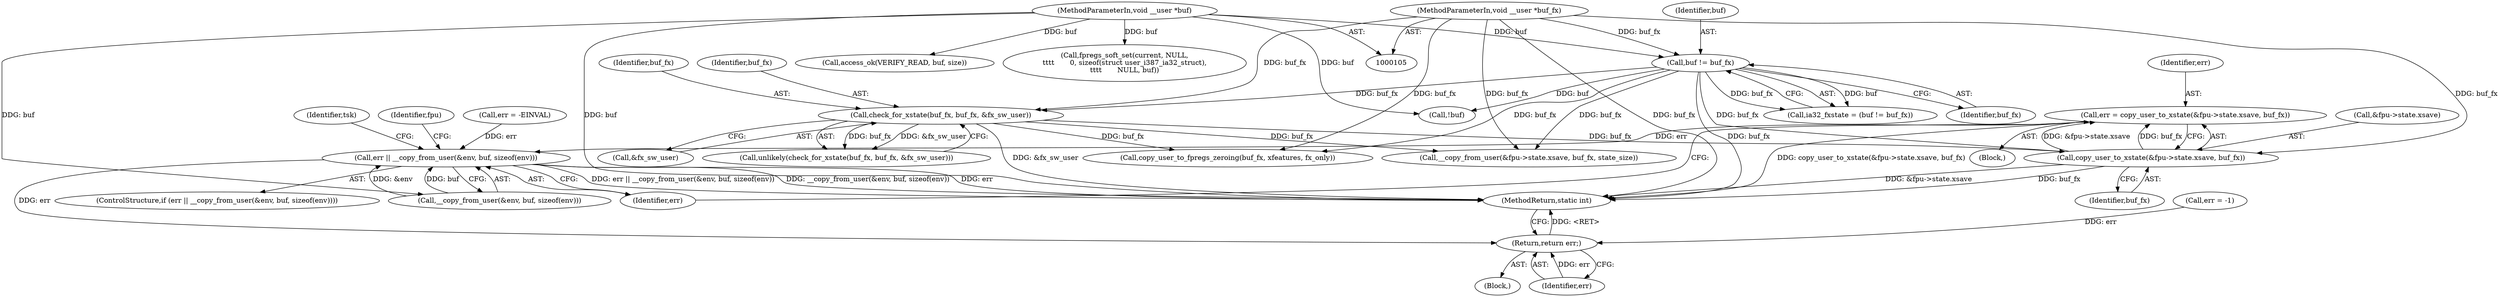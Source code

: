 digraph "0_linux_814fb7bb7db5433757d76f4c4502c96fc53b0b5e_0@API" {
"1000237" [label="(Call,err = copy_user_to_xstate(&fpu->state.xsave, buf_fx))"];
"1000239" [label="(Call,copy_user_to_xstate(&fpu->state.xsave, buf_fx))"];
"1000188" [label="(Call,check_for_xstate(buf_fx, buf_fx, &fx_sw_user))"];
"1000113" [label="(Call,buf != buf_fx)"];
"1000106" [label="(MethodParameterIn,void __user *buf)"];
"1000107" [label="(MethodParameterIn,void __user *buf_fx)"];
"1000265" [label="(Call,err || __copy_from_user(&env, buf, sizeof(env)))"];
"1000302" [label="(Return,return err;)"];
"1000251" [label="(Call,__copy_from_user(&fpu->state.xsave, buf_fx, state_size))"];
"1000240" [label="(Call,&fpu->state.xsave)"];
"1000246" [label="(Identifier,buf_fx)"];
"1000217" [label="(Block,)"];
"1000288" [label="(Identifier,tsk)"];
"1000158" [label="(Call,access_ok(VERIFY_READ, buf, size))"];
"1000302" [label="(Return,return err;)"];
"1000191" [label="(Call,&fx_sw_user)"];
"1000111" [label="(Call,ia32_fxstate = (buf != buf_fx))"];
"1000187" [label="(Call,unlikely(check_for_xstate(buf_fx, buf_fx, &fx_sw_user)))"];
"1000115" [label="(Identifier,buf_fx)"];
"1000265" [label="(Call,err || __copy_from_user(&env, buf, sizeof(env)))"];
"1000320" [label="(MethodReturn,static int)"];
"1000303" [label="(Identifier,err)"];
"1000277" [label="(Identifier,fpu)"];
"1000266" [label="(Identifier,err)"];
"1000189" [label="(Identifier,buf_fx)"];
"1000107" [label="(MethodParameterIn,void __user *buf_fx)"];
"1000236" [label="(Block,)"];
"1000188" [label="(Call,check_for_xstate(buf_fx, buf_fx, &fx_sw_user))"];
"1000281" [label="(Call,err = -1)"];
"1000264" [label="(ControlStructure,if (err || __copy_from_user(&env, buf, sizeof(env))))"];
"1000239" [label="(Call,copy_user_to_xstate(&fpu->state.xsave, buf_fx))"];
"1000149" [label="(Call,!buf)"];
"1000260" [label="(Call,err = -EINVAL)"];
"1000190" [label="(Identifier,buf_fx)"];
"1000113" [label="(Call,buf != buf_fx)"];
"1000173" [label="(Call,fpregs_soft_set(current, NULL,\n\t\t\t\t       0, sizeof(struct user_i387_ia32_struct),\n\t\t\t\t       NULL, buf))"];
"1000114" [label="(Identifier,buf)"];
"1000238" [label="(Identifier,err)"];
"1000308" [label="(Call,copy_user_to_fpregs_zeroing(buf_fx, xfeatures, fx_only))"];
"1000106" [label="(MethodParameterIn,void __user *buf)"];
"1000237" [label="(Call,err = copy_user_to_xstate(&fpu->state.xsave, buf_fx))"];
"1000267" [label="(Call,__copy_from_user(&env, buf, sizeof(env)))"];
"1000237" -> "1000236"  [label="AST: "];
"1000237" -> "1000239"  [label="CFG: "];
"1000238" -> "1000237"  [label="AST: "];
"1000239" -> "1000237"  [label="AST: "];
"1000266" -> "1000237"  [label="CFG: "];
"1000237" -> "1000320"  [label="DDG: copy_user_to_xstate(&fpu->state.xsave, buf_fx)"];
"1000239" -> "1000237"  [label="DDG: &fpu->state.xsave"];
"1000239" -> "1000237"  [label="DDG: buf_fx"];
"1000237" -> "1000265"  [label="DDG: err"];
"1000239" -> "1000246"  [label="CFG: "];
"1000240" -> "1000239"  [label="AST: "];
"1000246" -> "1000239"  [label="AST: "];
"1000239" -> "1000320"  [label="DDG: &fpu->state.xsave"];
"1000239" -> "1000320"  [label="DDG: buf_fx"];
"1000188" -> "1000239"  [label="DDG: buf_fx"];
"1000113" -> "1000239"  [label="DDG: buf_fx"];
"1000107" -> "1000239"  [label="DDG: buf_fx"];
"1000188" -> "1000187"  [label="AST: "];
"1000188" -> "1000191"  [label="CFG: "];
"1000189" -> "1000188"  [label="AST: "];
"1000190" -> "1000188"  [label="AST: "];
"1000191" -> "1000188"  [label="AST: "];
"1000187" -> "1000188"  [label="CFG: "];
"1000188" -> "1000320"  [label="DDG: &fx_sw_user"];
"1000188" -> "1000187"  [label="DDG: buf_fx"];
"1000188" -> "1000187"  [label="DDG: &fx_sw_user"];
"1000113" -> "1000188"  [label="DDG: buf_fx"];
"1000107" -> "1000188"  [label="DDG: buf_fx"];
"1000188" -> "1000251"  [label="DDG: buf_fx"];
"1000188" -> "1000308"  [label="DDG: buf_fx"];
"1000113" -> "1000111"  [label="AST: "];
"1000113" -> "1000115"  [label="CFG: "];
"1000114" -> "1000113"  [label="AST: "];
"1000115" -> "1000113"  [label="AST: "];
"1000111" -> "1000113"  [label="CFG: "];
"1000113" -> "1000320"  [label="DDG: buf_fx"];
"1000113" -> "1000111"  [label="DDG: buf"];
"1000113" -> "1000111"  [label="DDG: buf_fx"];
"1000106" -> "1000113"  [label="DDG: buf"];
"1000107" -> "1000113"  [label="DDG: buf_fx"];
"1000113" -> "1000149"  [label="DDG: buf"];
"1000113" -> "1000251"  [label="DDG: buf_fx"];
"1000113" -> "1000308"  [label="DDG: buf_fx"];
"1000106" -> "1000105"  [label="AST: "];
"1000106" -> "1000320"  [label="DDG: buf"];
"1000106" -> "1000149"  [label="DDG: buf"];
"1000106" -> "1000158"  [label="DDG: buf"];
"1000106" -> "1000173"  [label="DDG: buf"];
"1000106" -> "1000267"  [label="DDG: buf"];
"1000107" -> "1000105"  [label="AST: "];
"1000107" -> "1000320"  [label="DDG: buf_fx"];
"1000107" -> "1000251"  [label="DDG: buf_fx"];
"1000107" -> "1000308"  [label="DDG: buf_fx"];
"1000265" -> "1000264"  [label="AST: "];
"1000265" -> "1000266"  [label="CFG: "];
"1000265" -> "1000267"  [label="CFG: "];
"1000266" -> "1000265"  [label="AST: "];
"1000267" -> "1000265"  [label="AST: "];
"1000277" -> "1000265"  [label="CFG: "];
"1000288" -> "1000265"  [label="CFG: "];
"1000265" -> "1000320"  [label="DDG: err || __copy_from_user(&env, buf, sizeof(env))"];
"1000265" -> "1000320"  [label="DDG: __copy_from_user(&env, buf, sizeof(env))"];
"1000265" -> "1000320"  [label="DDG: err"];
"1000260" -> "1000265"  [label="DDG: err"];
"1000267" -> "1000265"  [label="DDG: &env"];
"1000267" -> "1000265"  [label="DDG: buf"];
"1000265" -> "1000302"  [label="DDG: err"];
"1000302" -> "1000217"  [label="AST: "];
"1000302" -> "1000303"  [label="CFG: "];
"1000303" -> "1000302"  [label="AST: "];
"1000320" -> "1000302"  [label="CFG: "];
"1000302" -> "1000320"  [label="DDG: <RET>"];
"1000303" -> "1000302"  [label="DDG: err"];
"1000281" -> "1000302"  [label="DDG: err"];
}
